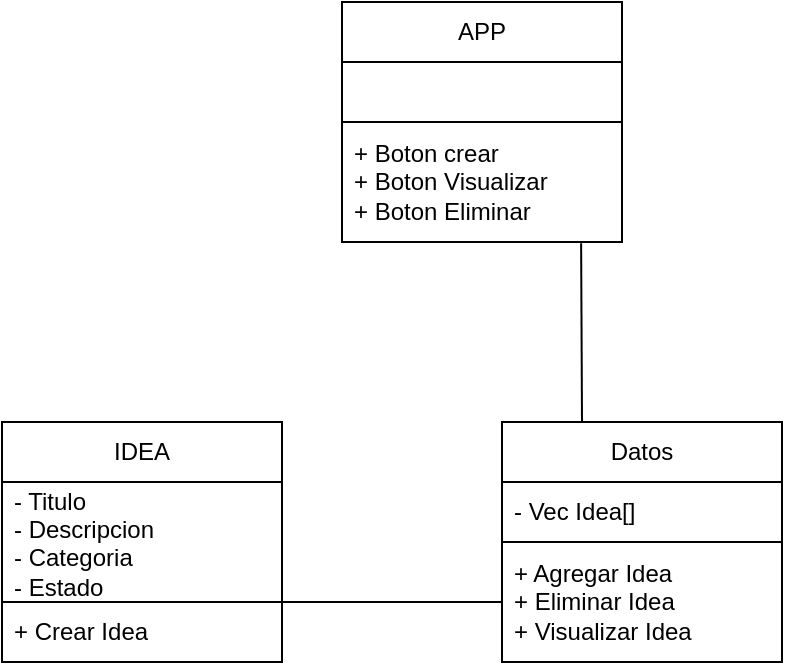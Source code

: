 <mxfile version="27.0.9">
  <diagram name="Page-1" id="P9Zy1Juv4w-J7da0wFzy">
    <mxGraphModel dx="1042" dy="562" grid="1" gridSize="10" guides="1" tooltips="1" connect="1" arrows="1" fold="1" page="1" pageScale="1" pageWidth="850" pageHeight="1100" math="0" shadow="0">
      <root>
        <mxCell id="0" />
        <mxCell id="1" parent="0" />
        <mxCell id="BPh59ZA1_posr5mJR-BI-1" value="APP" style="swimlane;fontStyle=0;childLayout=stackLayout;horizontal=1;startSize=30;horizontalStack=0;resizeParent=1;resizeParentMax=0;resizeLast=0;collapsible=1;marginBottom=0;whiteSpace=wrap;html=1;" vertex="1" parent="1">
          <mxGeometry x="360" y="230" width="140" height="120" as="geometry" />
        </mxCell>
        <mxCell id="BPh59ZA1_posr5mJR-BI-2" value="" style="text;strokeColor=default;fillColor=none;align=left;verticalAlign=middle;spacingLeft=4;spacingRight=4;overflow=hidden;points=[[0,0.5],[1,0.5]];portConstraint=eastwest;rotatable=0;whiteSpace=wrap;html=1;" vertex="1" parent="BPh59ZA1_posr5mJR-BI-1">
          <mxGeometry y="30" width="140" height="30" as="geometry" />
        </mxCell>
        <mxCell id="BPh59ZA1_posr5mJR-BI-4" value="+ Boton crear&lt;div&gt;+ Boton Visualizar&lt;/div&gt;&lt;div&gt;+ Boton Eliminar&lt;/div&gt;" style="text;strokeColor=none;fillColor=none;align=left;verticalAlign=middle;spacingLeft=4;spacingRight=4;overflow=hidden;points=[[0,0.5],[1,0.5]];portConstraint=eastwest;rotatable=0;whiteSpace=wrap;html=1;" vertex="1" parent="BPh59ZA1_posr5mJR-BI-1">
          <mxGeometry y="60" width="140" height="60" as="geometry" />
        </mxCell>
        <mxCell id="BPh59ZA1_posr5mJR-BI-5" value="" style="endArrow=none;html=1;rounded=0;exitX=0.854;exitY=1.01;exitDx=0;exitDy=0;exitPerimeter=0;" edge="1" parent="1" source="BPh59ZA1_posr5mJR-BI-4">
          <mxGeometry width="50" height="50" relative="1" as="geometry">
            <mxPoint x="400" y="320" as="sourcePoint" />
            <mxPoint x="480" y="440" as="targetPoint" />
          </mxGeometry>
        </mxCell>
        <mxCell id="BPh59ZA1_posr5mJR-BI-6" value="Datos" style="swimlane;fontStyle=0;childLayout=stackLayout;horizontal=1;startSize=30;horizontalStack=0;resizeParent=1;resizeParentMax=0;resizeLast=0;collapsible=1;marginBottom=0;whiteSpace=wrap;html=1;" vertex="1" parent="1">
          <mxGeometry x="440" y="440" width="140" height="120" as="geometry" />
        </mxCell>
        <mxCell id="BPh59ZA1_posr5mJR-BI-7" value="- Vec Idea[]" style="text;strokeColor=default;fillColor=none;align=left;verticalAlign=middle;spacingLeft=4;spacingRight=4;overflow=hidden;points=[[0,0.5],[1,0.5]];portConstraint=eastwest;rotatable=0;whiteSpace=wrap;html=1;" vertex="1" parent="BPh59ZA1_posr5mJR-BI-6">
          <mxGeometry y="30" width="140" height="30" as="geometry" />
        </mxCell>
        <mxCell id="BPh59ZA1_posr5mJR-BI-9" value="+ Agregar Idea&lt;div&gt;+ Eliminar Idea&lt;/div&gt;&lt;div&gt;+ Visualizar Idea&lt;/div&gt;" style="text;strokeColor=none;fillColor=none;align=left;verticalAlign=middle;spacingLeft=4;spacingRight=4;overflow=hidden;points=[[0,0.5],[1,0.5]];portConstraint=eastwest;rotatable=0;whiteSpace=wrap;html=1;" vertex="1" parent="BPh59ZA1_posr5mJR-BI-6">
          <mxGeometry y="60" width="140" height="60" as="geometry" />
        </mxCell>
        <mxCell id="BPh59ZA1_posr5mJR-BI-10" value="" style="endArrow=none;html=1;rounded=0;exitX=0;exitY=0.5;exitDx=0;exitDy=0;" edge="1" parent="1" source="BPh59ZA1_posr5mJR-BI-9">
          <mxGeometry width="50" height="50" relative="1" as="geometry">
            <mxPoint x="400" y="320" as="sourcePoint" />
            <mxPoint x="330" y="530" as="targetPoint" />
          </mxGeometry>
        </mxCell>
        <mxCell id="BPh59ZA1_posr5mJR-BI-11" value="IDEA" style="swimlane;fontStyle=0;childLayout=stackLayout;horizontal=1;startSize=30;horizontalStack=0;resizeParent=1;resizeParentMax=0;resizeLast=0;collapsible=1;marginBottom=0;whiteSpace=wrap;html=1;" vertex="1" parent="1">
          <mxGeometry x="190" y="440" width="140" height="120" as="geometry" />
        </mxCell>
        <mxCell id="BPh59ZA1_posr5mJR-BI-12" value="- Titulo&lt;div&gt;- Descripcion&lt;/div&gt;&lt;div&gt;- Categoria&lt;/div&gt;&lt;div&gt;- Estado&lt;/div&gt;" style="text;strokeColor=default;fillColor=none;align=left;verticalAlign=middle;spacingLeft=4;spacingRight=4;overflow=hidden;points=[[0,0.5],[1,0.5]];portConstraint=eastwest;rotatable=0;whiteSpace=wrap;html=1;" vertex="1" parent="BPh59ZA1_posr5mJR-BI-11">
          <mxGeometry y="30" width="140" height="60" as="geometry" />
        </mxCell>
        <mxCell id="BPh59ZA1_posr5mJR-BI-14" value="+ Crear Idea" style="text;strokeColor=none;fillColor=none;align=left;verticalAlign=middle;spacingLeft=4;spacingRight=4;overflow=hidden;points=[[0,0.5],[1,0.5]];portConstraint=eastwest;rotatable=0;whiteSpace=wrap;html=1;" vertex="1" parent="BPh59ZA1_posr5mJR-BI-11">
          <mxGeometry y="90" width="140" height="30" as="geometry" />
        </mxCell>
      </root>
    </mxGraphModel>
  </diagram>
</mxfile>
